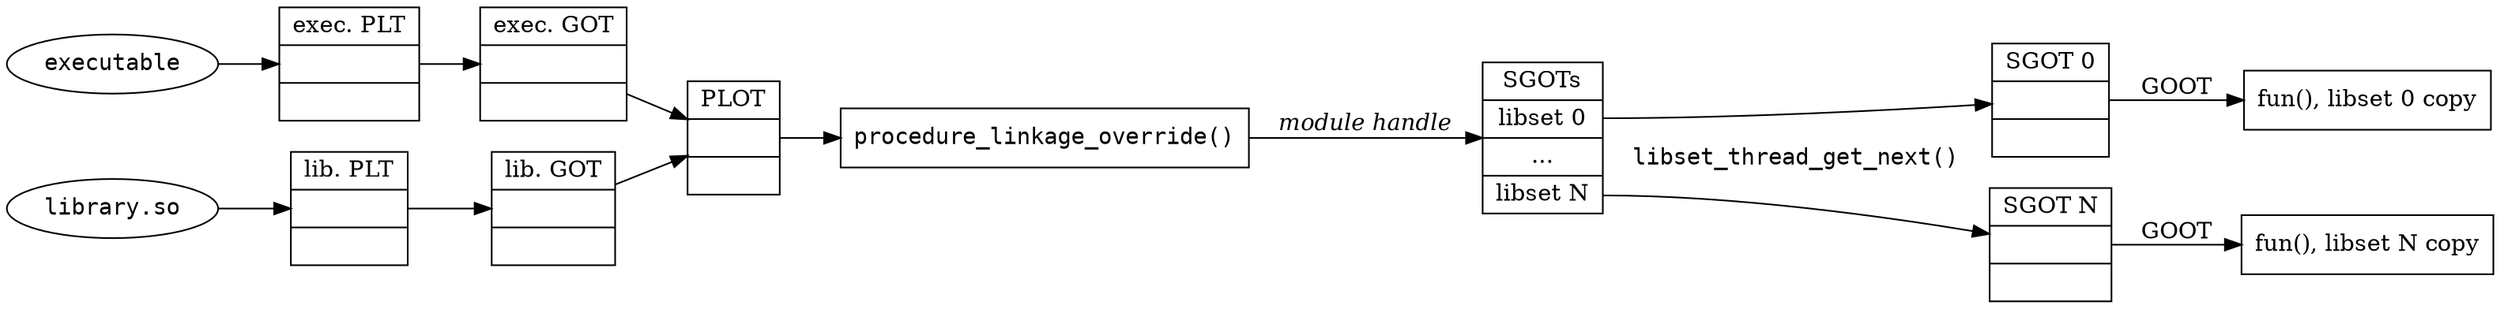 strict digraph {
	rankdir=LR;

	mod0 [label="executable", fontname="monospace"];
	plt0 [shape=record, label="exec. PLT||"];
	got0 [shape=record, label="exec. GOT||"];
	plot [shape=record, label="PLOT||"];
	mod0 -> plt0;
	plt0 -> got0;
	got0 -> plot;

	modN [label="library.so", fontname="monospace"];
	pltN [shape=record, label="lib. PLT||"];
	gotN [shape=record, label="lib. GOT||"];
	modN -> pltN;
	pltN -> gotN;
	gotN -> plot;

	plo [shape=box, label="procedure_linkage_override()", fontname="monospace"];
	sgots [shape=record, label="SGOTs|<0> libset 0|...|<N> libset N"];
	plot -> plo;
	plo -> sgots [label=<<i>module handle</i>>];

	sgot0 [shape=record, label="SGOT 0||"];
	fun0 [shape=box, label="fun(), libset 0 copy"];
	sgots:0 -> sgot0;
	sgot0 -> fun0 [label="GOOT"];

	sgotN [shape=record, label="SGOT N||"];
	funN [shape=box, label="fun(), libset N copy"];
	sgots:N -> sgotN [label="libset_thread_get_next()\n\n", fontname="monospace"];
	sgotN -> funN [label="GOOT"];
}

